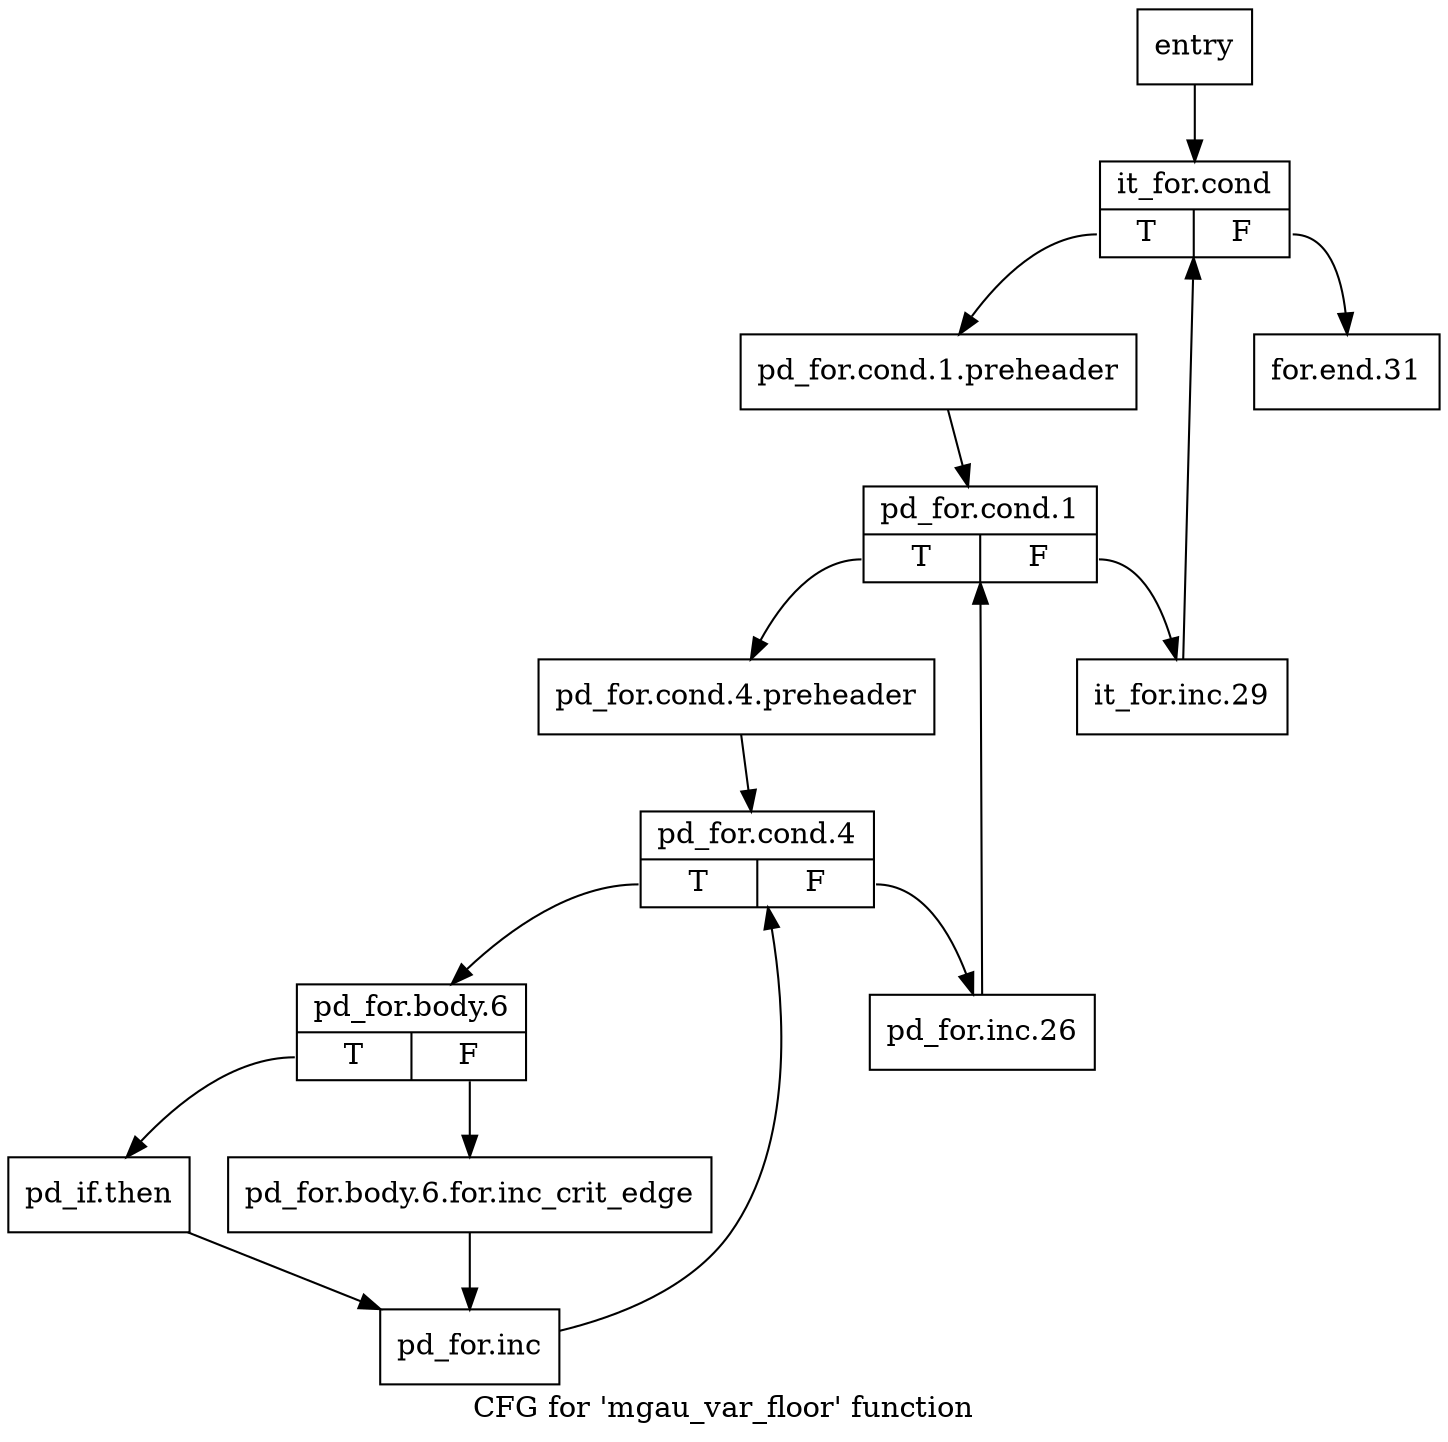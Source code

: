 digraph "CFG for 'mgau_var_floor' function" {
	label="CFG for 'mgau_var_floor' function";

	Node0xda9e70 [shape=record,label="{entry}"];
	Node0xda9e70 -> Node0xde18c0;
	Node0xde18c0 [shape=record,label="{it_for.cond|{<s0>T|<s1>F}}"];
	Node0xde18c0:s0 -> Node0xde1910;
	Node0xde18c0:s1 -> Node0xde1c30;
	Node0xde1910 [shape=record,label="{pd_for.cond.1.preheader}"];
	Node0xde1910 -> Node0xde1960;
	Node0xde1960 [shape=record,label="{pd_for.cond.1|{<s0>T|<s1>F}}"];
	Node0xde1960:s0 -> Node0xde19b0;
	Node0xde1960:s1 -> Node0xde1be0;
	Node0xde19b0 [shape=record,label="{pd_for.cond.4.preheader}"];
	Node0xde19b0 -> Node0xde1a00;
	Node0xde1a00 [shape=record,label="{pd_for.cond.4|{<s0>T|<s1>F}}"];
	Node0xde1a00:s0 -> Node0xde1a50;
	Node0xde1a00:s1 -> Node0xde1b90;
	Node0xde1a50 [shape=record,label="{pd_for.body.6|{<s0>T|<s1>F}}"];
	Node0xde1a50:s0 -> Node0xde1af0;
	Node0xde1a50:s1 -> Node0xde1aa0;
	Node0xde1aa0 [shape=record,label="{pd_for.body.6.for.inc_crit_edge}"];
	Node0xde1aa0 -> Node0xde1b40;
	Node0xde1af0 [shape=record,label="{pd_if.then}"];
	Node0xde1af0 -> Node0xde1b40;
	Node0xde1b40 [shape=record,label="{pd_for.inc}"];
	Node0xde1b40 -> Node0xde1a00;
	Node0xde1b90 [shape=record,label="{pd_for.inc.26}"];
	Node0xde1b90 -> Node0xde1960;
	Node0xde1be0 [shape=record,label="{it_for.inc.29}"];
	Node0xde1be0 -> Node0xde18c0;
	Node0xde1c30 [shape=record,label="{for.end.31}"];
}

